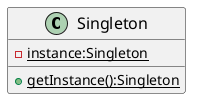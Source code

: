 @startuml singleton
skinparam classFontSize 16

class Singleton {
        
    - {static} instance:Singleton

    + {static} getInstance():Singleton
}
@enduml

@startuml singleton_enum
skinparam classFontSize 16

enum Singleton {
        
    + {Static} INSTANCE

}
@enduml


@startuml observer
skinparam classFontSize 16

abstract class Subject {
    + addObserver(o: Observer)
    + removeObserver(o: Observer)
    # notify()    
}

interface Observer {
    + update()
}

Subject o-> "*" Observer

class ConcreteSubject extends Subject

class ConcreteObserver implements Observer

@enduml

@startuml observer_seq 
hide footbox

actor Observer1
actor Observer2
participant Subject 


Observer1 -> Subject : addObserver
activate Subject
return
Observer2 -> Subject : addObserver
activate Subject
return

activate Client
Subject <- Client : modify
activate Subject
Subject -> Subject : notify
activate Subject

Subject -> Observer1 : update()
activate Observer1
return 

Subject -> Observer2 : update()
activate Observer2
return 

return
return

@enduml

@startuml composite
abstract class Component

class Leaf 
class Composite  
Component <|-- Composite
Component "*" <--o Composite 

Component <|-- Leaf

@enduml

@startuml mediator
skinparam Linetype ortho

interface Mediator {
    + send(target, message)
}

interface Colleague {
    + receive(message)
}



class ConcreteColleague1 extends Colleague
class ConcreteColleague2 extends Colleague

class ConcreteMediator extends Mediator
ConcreteMediator o-> ConcreteColleague1
ConcreteMediator o-> ConcreteColleague2

Mediator <- Colleague

@enduml

@startuml visitor
skinparam Linetype ortho

abstract class Element {
    + accept(v: Visitor)
}
Element <|-- ConcreteElementA 
Element <|-- ConcreteElementB 

interface Visitor {
    + visit(e: Element)
}
Visitor <|-- ConcreteVisitor

Client --> Visitor
Client --> Element

@enduml

@startuml visitor_seq 
    hide footbox


    participant Visitor
    participant Client
    participant ParentElement
    participant ChildElementA
    participant ChildElementB

    activate Visitor
    Visitor -> Client : call(visitor)
    activate Client
    Client -> ParentElement : accept(visitor)
    activate ParentElement
    ParentElement -> Visitor : visit(parentElement)
    activate Visitor
    return
    ParentElement -> ChildElementA : accept(visitor)
    activate ChildElementA
    ChildElementA -> Visitor : visit(childElementA)
    activate Visitor
    return
    return
    ParentElement -> ChildElementB : accept(visitor)
    activate ChildElementB
    ChildElementB -> Visitor : visit(childElementB)
    activate Visitor
    return
    return
    return
    return
@enduml

@startuml strategy
class Context {
    + action()
}

interface Strategy {
    + algorithm()
}
Strategy <|.. StrategyA
Strategy <|.. StrategyB

Context o-> "1" Strategy
@enduml

@startuml state
class Context {
    + action()
}

interface State {
    + handle()
}
State <|.. StateA
State <|.. StateB

Context o-> "1" State
@enduml

@startuml decorator

abstract class Component {
  + operation()
}
class ConcreteComponent {
    + operation()
}
Component <|-- ConcreteComponent
abstract class Decorator {
    + operation()
}
Component <|-- Decorator
Decorator o--> "1" Component


class SuperpowerA extends Decorator {
    + operation()
}

class SuperpowerB extends Decorator {
    + operation()
}

@enduml